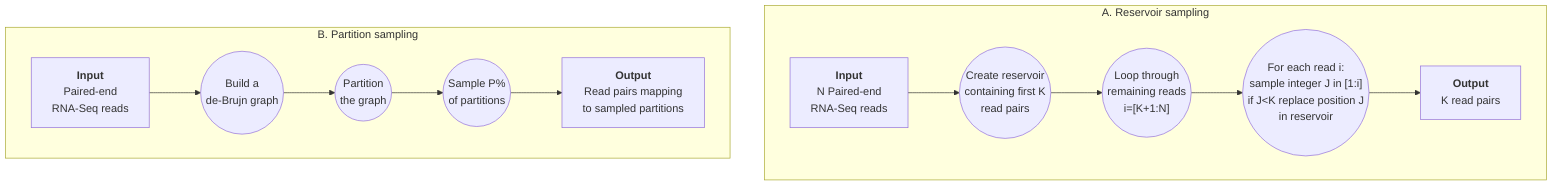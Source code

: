 graph TD

subgraph A. Reservoir sampling
  input_r[<b>Input</b><br>N Paired-end<br/>RNA-Seq reads]
  reservoir((Create reservoir<br>containing first K<br>read pairs))
  looper(("Loop through<br>remaining reads<br>i=[K+1:N]"))
  sampling_r(("For each read i:<br>sample integer J in [1:i]<br>if J&lt;K replace position J<br>in reservoir"))
  output_r[<b>Output</b><br>K read pairs]
  input_r-->reservoir
  reservoir-->looper
  looper-->sampling_r
  sampling_r-->output_r
end

subgraph B. Partition sampling
  input_p[<b>Input</b><br>Paired-end<br/>RNA-Seq reads]
  debrujn_p((Build a<br>de-Brujn graph))
  partition_p((Partition<br>the graph))
  sampling_p(("Sample P%<br>of partitions"))
  output_p[<b>Output</b><br>Read pairs mapping<br>to sampled partitions]
  input_p-->debrujn_p
  debrujn_p-->partition_p
  partition_p-->sampling_p
  sampling_p-->output_p
end